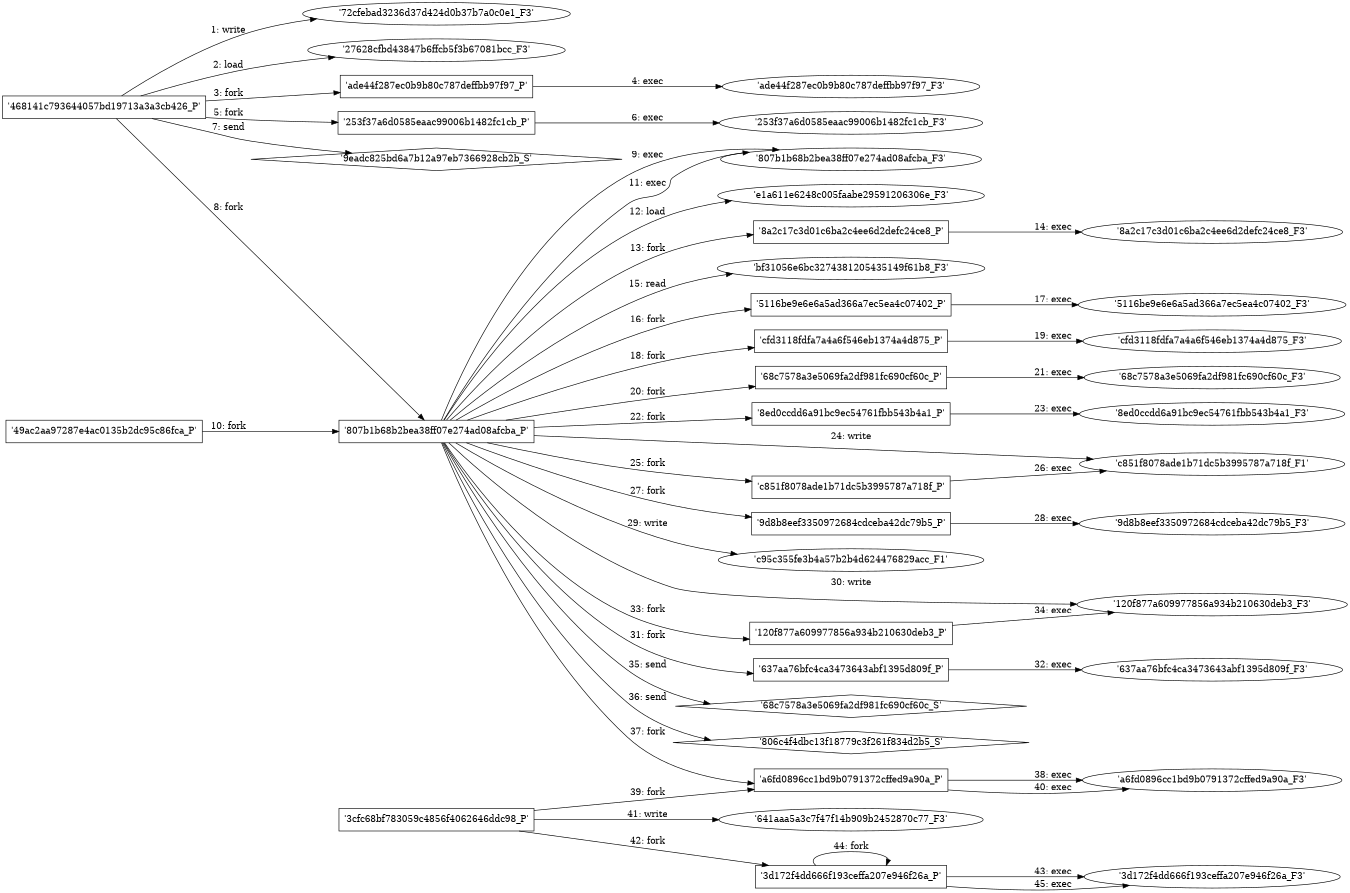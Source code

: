 digraph "D:\Learning\Paper\apt\基于CTI的攻击预警\Dataset\攻击图\ASGfromALLCTI\Attack uses malicious InPage document and outdated VLC media player to give attackers backdoor access to targets.dot" {
rankdir="LR"
size="9"
fixedsize="false"
splines="true"
nodesep=0.3
ranksep=0
fontsize=10
overlap="scalexy"
engine= "neato"
	"'72cfebad3236d37d424d0b37b7a0c0e1_F3'" [node_type=file shape=ellipse]
	"'468141c793644057bd19713a3a3cb426_P'" [node_type=Process shape=box]
	"'468141c793644057bd19713a3a3cb426_P'" -> "'72cfebad3236d37d424d0b37b7a0c0e1_F3'" [label="1: write"]
	"'27628cfbd43847b6ffcb5f3b67081bcc_F3'" [node_type=file shape=ellipse]
	"'468141c793644057bd19713a3a3cb426_P'" [node_type=Process shape=box]
	"'468141c793644057bd19713a3a3cb426_P'" -> "'27628cfbd43847b6ffcb5f3b67081bcc_F3'" [label="2: load"]
	"'468141c793644057bd19713a3a3cb426_P'" [node_type=Process shape=box]
	"'ade44f287ec0b9b80c787deffbb97f97_P'" [node_type=Process shape=box]
	"'468141c793644057bd19713a3a3cb426_P'" -> "'ade44f287ec0b9b80c787deffbb97f97_P'" [label="3: fork"]
	"'ade44f287ec0b9b80c787deffbb97f97_P'" [node_type=Process shape=box]
	"'ade44f287ec0b9b80c787deffbb97f97_F3'" [node_type=File shape=ellipse]
	"'ade44f287ec0b9b80c787deffbb97f97_P'" -> "'ade44f287ec0b9b80c787deffbb97f97_F3'" [label="4: exec"]
	"'468141c793644057bd19713a3a3cb426_P'" [node_type=Process shape=box]
	"'253f37a6d0585eaac99006b1482fc1cb_P'" [node_type=Process shape=box]
	"'468141c793644057bd19713a3a3cb426_P'" -> "'253f37a6d0585eaac99006b1482fc1cb_P'" [label="5: fork"]
	"'253f37a6d0585eaac99006b1482fc1cb_P'" [node_type=Process shape=box]
	"'253f37a6d0585eaac99006b1482fc1cb_F3'" [node_type=File shape=ellipse]
	"'253f37a6d0585eaac99006b1482fc1cb_P'" -> "'253f37a6d0585eaac99006b1482fc1cb_F3'" [label="6: exec"]
	"'9eadc825bd6a7b12a97eb7366928cb2b_S'" [node_type=Socket shape=diamond]
	"'468141c793644057bd19713a3a3cb426_P'" [node_type=Process shape=box]
	"'468141c793644057bd19713a3a3cb426_P'" -> "'9eadc825bd6a7b12a97eb7366928cb2b_S'" [label="7: send"]
	"'468141c793644057bd19713a3a3cb426_P'" [node_type=Process shape=box]
	"'807b1b68b2bea38ff07e274ad08afcba_P'" [node_type=Process shape=box]
	"'468141c793644057bd19713a3a3cb426_P'" -> "'807b1b68b2bea38ff07e274ad08afcba_P'" [label="8: fork"]
	"'807b1b68b2bea38ff07e274ad08afcba_P'" [node_type=Process shape=box]
	"'807b1b68b2bea38ff07e274ad08afcba_F3'" [node_type=File shape=ellipse]
	"'807b1b68b2bea38ff07e274ad08afcba_P'" -> "'807b1b68b2bea38ff07e274ad08afcba_F3'" [label="9: exec"]
	"'49ac2aa97287e4ac0135b2dc95c86fca_P'" [node_type=Process shape=box]
	"'807b1b68b2bea38ff07e274ad08afcba_P'" [node_type=Process shape=box]
	"'49ac2aa97287e4ac0135b2dc95c86fca_P'" -> "'807b1b68b2bea38ff07e274ad08afcba_P'" [label="10: fork"]
	"'807b1b68b2bea38ff07e274ad08afcba_P'" [node_type=Process shape=box]
	"'807b1b68b2bea38ff07e274ad08afcba_F3'" [node_type=File shape=ellipse]
	"'807b1b68b2bea38ff07e274ad08afcba_P'" -> "'807b1b68b2bea38ff07e274ad08afcba_F3'" [label="11: exec"]
	"'e1a611e6248c005faabe29591206306e_F3'" [node_type=file shape=ellipse]
	"'807b1b68b2bea38ff07e274ad08afcba_P'" [node_type=Process shape=box]
	"'807b1b68b2bea38ff07e274ad08afcba_P'" -> "'e1a611e6248c005faabe29591206306e_F3'" [label="12: load"]
	"'807b1b68b2bea38ff07e274ad08afcba_P'" [node_type=Process shape=box]
	"'8a2c17c3d01c6ba2c4ee6d2defc24ce8_P'" [node_type=Process shape=box]
	"'807b1b68b2bea38ff07e274ad08afcba_P'" -> "'8a2c17c3d01c6ba2c4ee6d2defc24ce8_P'" [label="13: fork"]
	"'8a2c17c3d01c6ba2c4ee6d2defc24ce8_P'" [node_type=Process shape=box]
	"'8a2c17c3d01c6ba2c4ee6d2defc24ce8_F3'" [node_type=File shape=ellipse]
	"'8a2c17c3d01c6ba2c4ee6d2defc24ce8_P'" -> "'8a2c17c3d01c6ba2c4ee6d2defc24ce8_F3'" [label="14: exec"]
	"'bf31056e6bc3274381205435149f61b8_F3'" [node_type=file shape=ellipse]
	"'807b1b68b2bea38ff07e274ad08afcba_P'" [node_type=Process shape=box]
	"'807b1b68b2bea38ff07e274ad08afcba_P'" -> "'bf31056e6bc3274381205435149f61b8_F3'" [label="15: read"]
	"'807b1b68b2bea38ff07e274ad08afcba_P'" [node_type=Process shape=box]
	"'5116be9e6e6a5ad366a7ec5ea4c07402_P'" [node_type=Process shape=box]
	"'807b1b68b2bea38ff07e274ad08afcba_P'" -> "'5116be9e6e6a5ad366a7ec5ea4c07402_P'" [label="16: fork"]
	"'5116be9e6e6a5ad366a7ec5ea4c07402_P'" [node_type=Process shape=box]
	"'5116be9e6e6a5ad366a7ec5ea4c07402_F3'" [node_type=File shape=ellipse]
	"'5116be9e6e6a5ad366a7ec5ea4c07402_P'" -> "'5116be9e6e6a5ad366a7ec5ea4c07402_F3'" [label="17: exec"]
	"'807b1b68b2bea38ff07e274ad08afcba_P'" [node_type=Process shape=box]
	"'cfd3118fdfa7a4a6f546eb1374a4d875_P'" [node_type=Process shape=box]
	"'807b1b68b2bea38ff07e274ad08afcba_P'" -> "'cfd3118fdfa7a4a6f546eb1374a4d875_P'" [label="18: fork"]
	"'cfd3118fdfa7a4a6f546eb1374a4d875_P'" [node_type=Process shape=box]
	"'cfd3118fdfa7a4a6f546eb1374a4d875_F3'" [node_type=File shape=ellipse]
	"'cfd3118fdfa7a4a6f546eb1374a4d875_P'" -> "'cfd3118fdfa7a4a6f546eb1374a4d875_F3'" [label="19: exec"]
	"'807b1b68b2bea38ff07e274ad08afcba_P'" [node_type=Process shape=box]
	"'68c7578a3e5069fa2df981fc690cf60c_P'" [node_type=Process shape=box]
	"'807b1b68b2bea38ff07e274ad08afcba_P'" -> "'68c7578a3e5069fa2df981fc690cf60c_P'" [label="20: fork"]
	"'68c7578a3e5069fa2df981fc690cf60c_P'" [node_type=Process shape=box]
	"'68c7578a3e5069fa2df981fc690cf60c_F3'" [node_type=File shape=ellipse]
	"'68c7578a3e5069fa2df981fc690cf60c_P'" -> "'68c7578a3e5069fa2df981fc690cf60c_F3'" [label="21: exec"]
	"'807b1b68b2bea38ff07e274ad08afcba_P'" [node_type=Process shape=box]
	"'8ed0ccdd6a91bc9ec54761fbb543b4a1_P'" [node_type=Process shape=box]
	"'807b1b68b2bea38ff07e274ad08afcba_P'" -> "'8ed0ccdd6a91bc9ec54761fbb543b4a1_P'" [label="22: fork"]
	"'8ed0ccdd6a91bc9ec54761fbb543b4a1_P'" [node_type=Process shape=box]
	"'8ed0ccdd6a91bc9ec54761fbb543b4a1_F3'" [node_type=File shape=ellipse]
	"'8ed0ccdd6a91bc9ec54761fbb543b4a1_P'" -> "'8ed0ccdd6a91bc9ec54761fbb543b4a1_F3'" [label="23: exec"]
	"'c851f8078ade1b71dc5b3995787a718f_F1'" [node_type=file shape=ellipse]
	"'807b1b68b2bea38ff07e274ad08afcba_P'" [node_type=Process shape=box]
	"'807b1b68b2bea38ff07e274ad08afcba_P'" -> "'c851f8078ade1b71dc5b3995787a718f_F1'" [label="24: write"]
	"'807b1b68b2bea38ff07e274ad08afcba_P'" [node_type=Process shape=box]
	"'c851f8078ade1b71dc5b3995787a718f_P'" [node_type=Process shape=box]
	"'807b1b68b2bea38ff07e274ad08afcba_P'" -> "'c851f8078ade1b71dc5b3995787a718f_P'" [label="25: fork"]
	"'c851f8078ade1b71dc5b3995787a718f_P'" [node_type=Process shape=box]
	"'c851f8078ade1b71dc5b3995787a718f_F1'" [node_type=File shape=ellipse]
	"'c851f8078ade1b71dc5b3995787a718f_P'" -> "'c851f8078ade1b71dc5b3995787a718f_F1'" [label="26: exec"]
	"'807b1b68b2bea38ff07e274ad08afcba_P'" [node_type=Process shape=box]
	"'9d8b8eef3350972684cdceba42dc79b5_P'" [node_type=Process shape=box]
	"'807b1b68b2bea38ff07e274ad08afcba_P'" -> "'9d8b8eef3350972684cdceba42dc79b5_P'" [label="27: fork"]
	"'9d8b8eef3350972684cdceba42dc79b5_P'" [node_type=Process shape=box]
	"'9d8b8eef3350972684cdceba42dc79b5_F3'" [node_type=File shape=ellipse]
	"'9d8b8eef3350972684cdceba42dc79b5_P'" -> "'9d8b8eef3350972684cdceba42dc79b5_F3'" [label="28: exec"]
	"'c95c355fe3b4a57b2b4d624476829acc_F1'" [node_type=file shape=ellipse]
	"'807b1b68b2bea38ff07e274ad08afcba_P'" [node_type=Process shape=box]
	"'807b1b68b2bea38ff07e274ad08afcba_P'" -> "'c95c355fe3b4a57b2b4d624476829acc_F1'" [label="29: write"]
	"'120f877a609977856a934b210630deb3_F3'" [node_type=file shape=ellipse]
	"'807b1b68b2bea38ff07e274ad08afcba_P'" [node_type=Process shape=box]
	"'807b1b68b2bea38ff07e274ad08afcba_P'" -> "'120f877a609977856a934b210630deb3_F3'" [label="30: write"]
	"'807b1b68b2bea38ff07e274ad08afcba_P'" [node_type=Process shape=box]
	"'637aa76bfc4ca3473643abf1395d809f_P'" [node_type=Process shape=box]
	"'807b1b68b2bea38ff07e274ad08afcba_P'" -> "'637aa76bfc4ca3473643abf1395d809f_P'" [label="31: fork"]
	"'637aa76bfc4ca3473643abf1395d809f_P'" [node_type=Process shape=box]
	"'637aa76bfc4ca3473643abf1395d809f_F3'" [node_type=File shape=ellipse]
	"'637aa76bfc4ca3473643abf1395d809f_P'" -> "'637aa76bfc4ca3473643abf1395d809f_F3'" [label="32: exec"]
	"'807b1b68b2bea38ff07e274ad08afcba_P'" [node_type=Process shape=box]
	"'120f877a609977856a934b210630deb3_P'" [node_type=Process shape=box]
	"'807b1b68b2bea38ff07e274ad08afcba_P'" -> "'120f877a609977856a934b210630deb3_P'" [label="33: fork"]
	"'120f877a609977856a934b210630deb3_P'" [node_type=Process shape=box]
	"'120f877a609977856a934b210630deb3_F3'" [node_type=File shape=ellipse]
	"'120f877a609977856a934b210630deb3_P'" -> "'120f877a609977856a934b210630deb3_F3'" [label="34: exec"]
	"'68c7578a3e5069fa2df981fc690cf60c_S'" [node_type=Socket shape=diamond]
	"'807b1b68b2bea38ff07e274ad08afcba_P'" [node_type=Process shape=box]
	"'807b1b68b2bea38ff07e274ad08afcba_P'" -> "'68c7578a3e5069fa2df981fc690cf60c_S'" [label="35: send"]
	"'806c4f4dbc13f18779c3f261f834d2b5_S'" [node_type=Socket shape=diamond]
	"'807b1b68b2bea38ff07e274ad08afcba_P'" [node_type=Process shape=box]
	"'807b1b68b2bea38ff07e274ad08afcba_P'" -> "'806c4f4dbc13f18779c3f261f834d2b5_S'" [label="36: send"]
	"'807b1b68b2bea38ff07e274ad08afcba_P'" [node_type=Process shape=box]
	"'a6fd0896cc1bd9b0791372cffed9a90a_P'" [node_type=Process shape=box]
	"'807b1b68b2bea38ff07e274ad08afcba_P'" -> "'a6fd0896cc1bd9b0791372cffed9a90a_P'" [label="37: fork"]
	"'a6fd0896cc1bd9b0791372cffed9a90a_P'" [node_type=Process shape=box]
	"'a6fd0896cc1bd9b0791372cffed9a90a_F3'" [node_type=File shape=ellipse]
	"'a6fd0896cc1bd9b0791372cffed9a90a_P'" -> "'a6fd0896cc1bd9b0791372cffed9a90a_F3'" [label="38: exec"]
	"'3cfc68bf783059c4856f4062646ddc98_P'" [node_type=Process shape=box]
	"'a6fd0896cc1bd9b0791372cffed9a90a_P'" [node_type=Process shape=box]
	"'3cfc68bf783059c4856f4062646ddc98_P'" -> "'a6fd0896cc1bd9b0791372cffed9a90a_P'" [label="39: fork"]
	"'a6fd0896cc1bd9b0791372cffed9a90a_P'" [node_type=Process shape=box]
	"'a6fd0896cc1bd9b0791372cffed9a90a_F3'" [node_type=File shape=ellipse]
	"'a6fd0896cc1bd9b0791372cffed9a90a_P'" -> "'a6fd0896cc1bd9b0791372cffed9a90a_F3'" [label="40: exec"]
	"'641aaa5a3c7f47f14b909b2452870c77_F3'" [node_type=file shape=ellipse]
	"'3cfc68bf783059c4856f4062646ddc98_P'" [node_type=Process shape=box]
	"'3cfc68bf783059c4856f4062646ddc98_P'" -> "'641aaa5a3c7f47f14b909b2452870c77_F3'" [label="41: write"]
	"'3cfc68bf783059c4856f4062646ddc98_P'" [node_type=Process shape=box]
	"'3d172f4dd666f193ceffa207e946f26a_P'" [node_type=Process shape=box]
	"'3cfc68bf783059c4856f4062646ddc98_P'" -> "'3d172f4dd666f193ceffa207e946f26a_P'" [label="42: fork"]
	"'3d172f4dd666f193ceffa207e946f26a_P'" [node_type=Process shape=box]
	"'3d172f4dd666f193ceffa207e946f26a_F3'" [node_type=File shape=ellipse]
	"'3d172f4dd666f193ceffa207e946f26a_P'" -> "'3d172f4dd666f193ceffa207e946f26a_F3'" [label="43: exec"]
	"'3d172f4dd666f193ceffa207e946f26a_P'" [node_type=Process shape=box]
	"'3d172f4dd666f193ceffa207e946f26a_P'" [node_type=Process shape=box]
	"'3d172f4dd666f193ceffa207e946f26a_P'" -> "'3d172f4dd666f193ceffa207e946f26a_P'" [label="44: fork"]
	"'3d172f4dd666f193ceffa207e946f26a_P'" [node_type=Process shape=box]
	"'3d172f4dd666f193ceffa207e946f26a_F3'" [node_type=File shape=ellipse]
	"'3d172f4dd666f193ceffa207e946f26a_P'" -> "'3d172f4dd666f193ceffa207e946f26a_F3'" [label="45: exec"]
}

